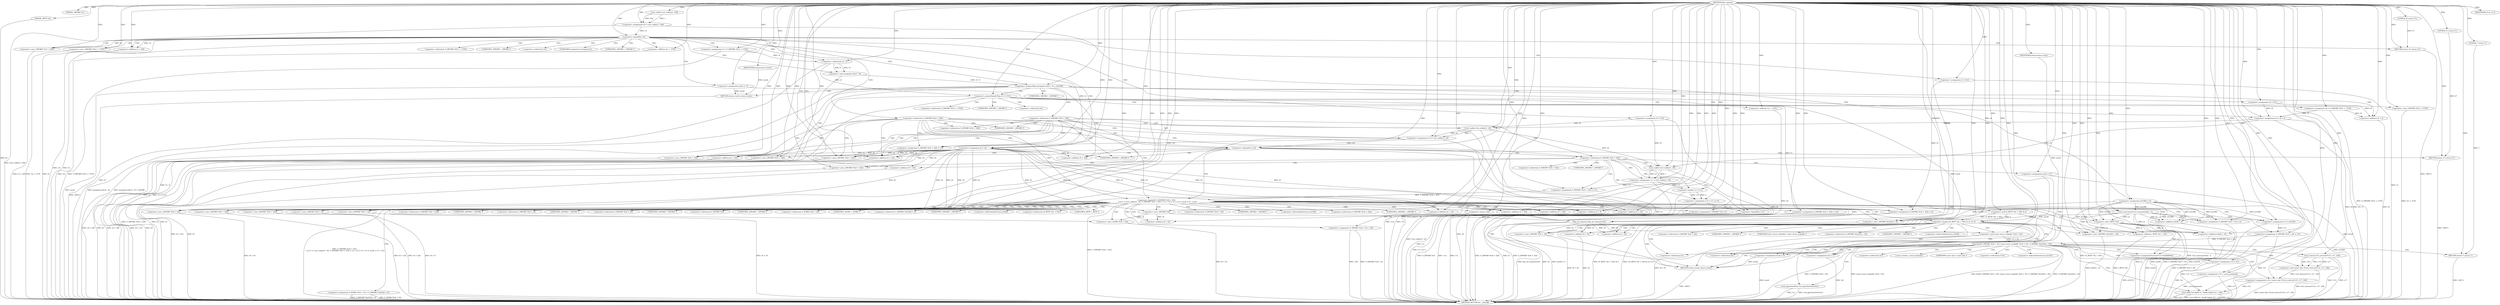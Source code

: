 digraph tftp_connect {  
"1000115" [label = "(METHOD,tftp_connect)" ]
"1000421" [label = "(METHOD_RETURN,int __fastcall)" ]
"1000116" [label = "(PARAM,_DWORD *a1)" ]
"1000117" [label = "(PARAM,_BYTE *a2)" ]
"1000133" [label = "(<operator>.assignment,v4 = Curl_ccalloc(1, 336))" ]
"1000135" [label = "(Curl_ccalloc,Curl_ccalloc(1, 336))" ]
"1000138" [label = "(<operator>.assignment,a1[188] = v4)" ]
"1000144" [label = "(<operator>.logicalNot,!v4)" ]
"1000146" [label = "(RETURN,return 27;,return 27;)" ]
"1000147" [label = "(LITERAL,27,return 27;)" ]
"1000148" [label = "(<operator>.assignment,v5 = *(_DWORD *)(*a1 + 1576))" ]
"1000151" [label = "(<operator>.cast,(_DWORD *)(*a1 + 1576))" ]
"1000153" [label = "(<operator>.addition,*a1 + 1576)" ]
"1000157" [label = "(<operator>.assignment,v6 = v4)" ]
"1000161" [label = "(IDENTIFIER,v5,if ( v5 ))" ]
"1000163" [label = "(<operator>.assignment,result = 71)" ]
"1000167" [label = "(<operator>.greaterThan,(unsigned int)(v5 - 8) > 0xFFB0)" ]
"1000168" [label = "(<operator>.cast,(unsigned int)(v5 - 8))" ]
"1000170" [label = "(<operator>.subtraction,v5 - 8)" ]
"1000174" [label = "(RETURN,return result;,return result;)" ]
"1000175" [label = "(IDENTIFIER,result,return result;)" ]
"1000176" [label = "(<operator>.assignment,v8 = 512)" ]
"1000180" [label = "(<operator>.greaterEqualsThan,v5 >= 513)" ]
"1000183" [label = "(<operator>.assignment,v8 = *(_DWORD *)(*a1 + 1576))" ]
"1000186" [label = "(<operator>.cast,(_DWORD *)(*a1 + 1576))" ]
"1000188" [label = "(<operator>.addition,*a1 + 1576)" ]
"1000192" [label = "(<operator>.assignment,v9 = v8 + 4)" ]
"1000194" [label = "(<operator>.addition,v8 + 4)" ]
"1000199" [label = "(<operator>.cast,(_DWORD *)(v6 + 328))" ]
"1000201" [label = "(<operator>.addition,v6 + 328)" ]
"1000207" [label = "(<operator>.assignment,v9 = 516)" ]
"1000210" [label = "(<operator>.assignment,v5 = 512)" ]
"1000215" [label = "(<operator>.cast,(_DWORD *)(v4 + 328))" ]
"1000217" [label = "(<operator>.addition,v4 + 328)" ]
"1000221" [label = "(<operator>.assignment,v10 = Curl_ccalloc(1, v9))" ]
"1000223" [label = "(Curl_ccalloc,Curl_ccalloc(1, v9))" ]
"1000226" [label = "(<operator>.assignment,*(_DWORD *)(v6 + 328) = v10)" ]
"1000228" [label = "(<operator>.cast,(_DWORD *)(v6 + 328))" ]
"1000230" [label = "(<operator>.addition,v6 + 328)" ]
"1000235" [label = "(<operator>.logicalNot,!v10)" ]
"1000237" [label = "(RETURN,return 27;,return 27;)" ]
"1000238" [label = "(LITERAL,27,return 27;)" ]
"1000241" [label = "(<operator>.logicalOr,*(_DWORD *)(v6 + 332)\n    || (v11 = Curl_ccalloc(1, v9), *(_DWORD *)(v6 + 332) = v11, v12 = v11 == 0, result = 27, !v12))" ]
"1000243" [label = "(<operator>.cast,(_DWORD *)(v6 + 332))" ]
"1000245" [label = "(<operator>.addition,v6 + 332)" ]
"1000249" [label = "(<operator>.assignment,v11 = Curl_ccalloc(1, v9))" ]
"1000251" [label = "(Curl_ccalloc,Curl_ccalloc(1, v9))" ]
"1000255" [label = "(<operator>.assignment,*(_DWORD *)(v6 + 332) = v11)" ]
"1000257" [label = "(<operator>.cast,(_DWORD *)(v6 + 332))" ]
"1000259" [label = "(<operator>.addition,v6 + 332)" ]
"1000264" [label = "(<operator>.assignment,v12 = v11 == 0)" ]
"1000266" [label = "(<operator>.equals,v11 == 0)" ]
"1000270" [label = "(<operator>.assignment,result = 27)" ]
"1000273" [label = "(<operator>.logicalNot,!v12)" ]
"1000276" [label = "(Curl_conncontrol,Curl_conncontrol(a1, 1))" ]
"1000279" [label = "(<operator>.assignment,*(_DWORD *)(v6 + 16) = a1)" ]
"1000281" [label = "(<operator>.cast,(_DWORD *)(v6 + 16))" ]
"1000283" [label = "(<operator>.addition,v6 + 16)" ]
"1000287" [label = "(<operator>.assignment,v13 = a1[105])" ]
"1000292" [label = "(<operator>.assignment,*(_DWORD *)(v6 + 324) = v5)" ]
"1000294" [label = "(<operator>.cast,(_DWORD *)(v6 + 324))" ]
"1000296" [label = "(<operator>.addition,v6 + 324)" ]
"1000300" [label = "(<operator>.assignment,*(_DWORD *)(v6 + 320) = 512)" ]
"1000302" [label = "(<operator>.cast,(_DWORD *)(v6 + 320))" ]
"1000304" [label = "(<operator>.addition,v6 + 320)" ]
"1000308" [label = "(<operator>.assignment,*(_DWORD *)(v6 + 8) = -100)" ]
"1000310" [label = "(<operator>.cast,(_DWORD *)(v6 + 8))" ]
"1000312" [label = "(<operator>.addition,v6 + 8)" ]
"1000315" [label = "(<operator>.minus,-100)" ]
"1000317" [label = "(<operator>.assignment,*(_DWORD *)(v6 + 20) = v13)" ]
"1000319" [label = "(<operator>.cast,(_DWORD *)(v6 + 20))" ]
"1000321" [label = "(<operator>.addition,v6 + 20)" ]
"1000325" [label = "(<operator>.assignment,*(_DWORD *)v6 = 0)" ]
"1000327" [label = "(<operator>.cast,(_DWORD *)v6)" ]
"1000331" [label = "(<operator>.assignment,*(_WORD *)(v6 + 52) = *(_DWORD *)(a1[20] + 4))" ]
"1000333" [label = "(<operator>.cast,(_WORD *)(v6 + 52))" ]
"1000335" [label = "(<operator>.addition,v6 + 52)" ]
"1000339" [label = "(<operator>.cast,(_DWORD *)(a1[20] + 4))" ]
"1000341" [label = "(<operator>.addition,a1[20] + 4)" ]
"1000346" [label = "(tftp_set_timeouts,tftp_set_timeouts(v6))" ]
"1000349" [label = "(<operator>.equals,(*((_BYTE *)a1 + 591) & 2) == 0)" ]
"1000350" [label = "(<operator>.and,*((_BYTE *)a1 + 591) & 2)" ]
"1000352" [label = "(<operator>.addition,(_BYTE *)a1 + 591)" ]
"1000353" [label = "(<operator>.cast,(_BYTE *)a1)" ]
"1000361" [label = "(bind,bind(*(_DWORD *)(v6 + 20), (const struct sockaddr *)(v6 + 52), *(_DWORD *)(a1[20] + 16)))" ]
"1000363" [label = "(<operator>.cast,(_DWORD *)(v6 + 20))" ]
"1000365" [label = "(<operator>.addition,v6 + 20)" ]
"1000368" [label = "(<operator>.cast,(const struct sockaddr *)(v6 + 52))" ]
"1000370" [label = "(<operator>.addition,v6 + 52)" ]
"1000374" [label = "(<operator>.cast,(_DWORD *)(a1[20] + 16))" ]
"1000376" [label = "(<operator>.addition,a1[20] + 16)" ]
"1000382" [label = "(<operator>.assignment,v14 = *a1)" ]
"1000386" [label = "(<operator>.assignment,v15 = _errno_location())" ]
"1000389" [label = "(<operator>.assignment,v16 = (const char *)Curl_strerror(*v15, v17, 128))" ]
"1000391" [label = "(<operator>.cast,(const char *)Curl_strerror(*v15, v17, 128))" ]
"1000393" [label = "(Curl_strerror,Curl_strerror(*v15, v17, 128))" ]
"1000398" [label = "(Curl_failf,Curl_failf(v14, \"bind() failed; %s\", v16))" ]
"1000402" [label = "(RETURN,return 7;,return 7;)" ]
"1000403" [label = "(LITERAL,7,return 7;)" ]
"1000404" [label = "(<operators>.assignmentOr,a1[147] |= 0x2000000u)" ]
"1000409" [label = "(Curl_pgrsStartNow,Curl_pgrsStartNow(*a1))" ]
"1000412" [label = "(<operator>.assignment,result = 0)" ]
"1000415" [label = "(<operator>.assignment,*a2 = 1)" ]
"1000419" [label = "(RETURN,return result;,return result;)" ]
"1000420" [label = "(IDENTIFIER,result,return result;)" ]
"1000150" [label = "(<operator>.indirection,*(_DWORD *)(*a1 + 1576))" ]
"1000152" [label = "(UNKNOWN,_DWORD *,_DWORD *)" ]
"1000154" [label = "(<operator>.indirection,*a1)" ]
"1000169" [label = "(UNKNOWN,unsigned int,unsigned int)" ]
"1000185" [label = "(<operator>.indirection,*(_DWORD *)(*a1 + 1576))" ]
"1000187" [label = "(UNKNOWN,_DWORD *,_DWORD *)" ]
"1000189" [label = "(<operator>.indirection,*a1)" ]
"1000198" [label = "(<operator>.indirection,*(_DWORD *)(v6 + 328))" ]
"1000200" [label = "(UNKNOWN,_DWORD *,_DWORD *)" ]
"1000214" [label = "(<operator>.indirection,*(_DWORD *)(v4 + 328))" ]
"1000216" [label = "(UNKNOWN,_DWORD *,_DWORD *)" ]
"1000227" [label = "(<operator>.indirection,*(_DWORD *)(v6 + 328))" ]
"1000229" [label = "(UNKNOWN,_DWORD *,_DWORD *)" ]
"1000242" [label = "(<operator>.indirection,*(_DWORD *)(v6 + 332))" ]
"1000244" [label = "(UNKNOWN,_DWORD *,_DWORD *)" ]
"1000256" [label = "(<operator>.indirection,*(_DWORD *)(v6 + 332))" ]
"1000258" [label = "(UNKNOWN,_DWORD *,_DWORD *)" ]
"1000280" [label = "(<operator>.indirection,*(_DWORD *)(v6 + 16))" ]
"1000282" [label = "(UNKNOWN,_DWORD *,_DWORD *)" ]
"1000289" [label = "(<operator>.indirectIndexAccess,a1[105])" ]
"1000293" [label = "(<operator>.indirection,*(_DWORD *)(v6 + 324))" ]
"1000295" [label = "(UNKNOWN,_DWORD *,_DWORD *)" ]
"1000301" [label = "(<operator>.indirection,*(_DWORD *)(v6 + 320))" ]
"1000303" [label = "(UNKNOWN,_DWORD *,_DWORD *)" ]
"1000309" [label = "(<operator>.indirection,*(_DWORD *)(v6 + 8))" ]
"1000311" [label = "(UNKNOWN,_DWORD *,_DWORD *)" ]
"1000318" [label = "(<operator>.indirection,*(_DWORD *)(v6 + 20))" ]
"1000320" [label = "(UNKNOWN,_DWORD *,_DWORD *)" ]
"1000326" [label = "(<operator>.indirection,*(_DWORD *)v6)" ]
"1000328" [label = "(UNKNOWN,_DWORD *,_DWORD *)" ]
"1000332" [label = "(<operator>.indirection,*(_WORD *)(v6 + 52))" ]
"1000334" [label = "(UNKNOWN,_WORD *,_WORD *)" ]
"1000338" [label = "(<operator>.indirection,*(_DWORD *)(a1[20] + 4))" ]
"1000340" [label = "(UNKNOWN,_DWORD *,_DWORD *)" ]
"1000342" [label = "(<operator>.indirectIndexAccess,a1[20])" ]
"1000351" [label = "(<operator>.indirection,*((_BYTE *)a1 + 591))" ]
"1000354" [label = "(UNKNOWN,_BYTE *,_BYTE *)" ]
"1000362" [label = "(<operator>.indirection,*(_DWORD *)(v6 + 20))" ]
"1000364" [label = "(UNKNOWN,_DWORD *,_DWORD *)" ]
"1000369" [label = "(UNKNOWN,const struct sockaddr *,const struct sockaddr *)" ]
"1000373" [label = "(<operator>.indirection,*(_DWORD *)(a1[20] + 16))" ]
"1000375" [label = "(UNKNOWN,_DWORD *,_DWORD *)" ]
"1000377" [label = "(<operator>.indirectIndexAccess,a1[20])" ]
"1000384" [label = "(<operator>.indirection,*a1)" ]
"1000388" [label = "(_errno_location,_errno_location())" ]
"1000392" [label = "(UNKNOWN,const char *,const char *)" ]
"1000394" [label = "(<operator>.indirection,*v15)" ]
"1000405" [label = "(<operator>.indirectIndexAccess,a1[147])" ]
"1000410" [label = "(<operator>.indirection,*a1)" ]
"1000416" [label = "(<operator>.indirection,*a2)" ]
  "1000174" -> "1000421"  [ label = "DDG: <RET>"] 
  "1000402" -> "1000421"  [ label = "DDG: <RET>"] 
  "1000146" -> "1000421"  [ label = "DDG: <RET>"] 
  "1000419" -> "1000421"  [ label = "DDG: <RET>"] 
  "1000259" -> "1000421"  [ label = "DDG: v6"] 
  "1000287" -> "1000421"  [ label = "DDG: a1[105]"] 
  "1000180" -> "1000421"  [ label = "DDG: v5"] 
  "1000163" -> "1000421"  [ label = "DDG: result"] 
  "1000167" -> "1000421"  [ label = "DDG: (unsigned int)(v5 - 8) > 0xFFB0"] 
  "1000144" -> "1000421"  [ label = "DDG: !v4"] 
  "1000266" -> "1000421"  [ label = "DDG: v11"] 
  "1000415" -> "1000421"  [ label = "DDG: *a2"] 
  "1000217" -> "1000421"  [ label = "DDG: v4"] 
  "1000192" -> "1000421"  [ label = "DDG: v8 + 4"] 
  "1000341" -> "1000421"  [ label = "DDG: a1[20]"] 
  "1000393" -> "1000421"  [ label = "DDG: *v15"] 
  "1000333" -> "1000421"  [ label = "DDG: v6 + 52"] 
  "1000117" -> "1000421"  [ label = "DDG: a2"] 
  "1000138" -> "1000421"  [ label = "DDG: a1[188]"] 
  "1000221" -> "1000421"  [ label = "DDG: Curl_ccalloc(1, v9)"] 
  "1000188" -> "1000421"  [ label = "DDG: *a1"] 
  "1000257" -> "1000421"  [ label = "DDG: v6 + 332"] 
  "1000352" -> "1000421"  [ label = "DDG: (_BYTE *)a1"] 
  "1000319" -> "1000421"  [ label = "DDG: v6 + 20"] 
  "1000350" -> "1000421"  [ label = "DDG: *((_BYTE *)a1 + 591)"] 
  "1000228" -> "1000421"  [ label = "DDG: v6 + 328"] 
  "1000210" -> "1000421"  [ label = "DDG: v5"] 
  "1000398" -> "1000421"  [ label = "DDG: v16"] 
  "1000245" -> "1000421"  [ label = "DDG: v6"] 
  "1000215" -> "1000421"  [ label = "DDG: v4 + 328"] 
  "1000391" -> "1000421"  [ label = "DDG: Curl_strerror(*v15, v17, 128)"] 
  "1000273" -> "1000421"  [ label = "DDG: v12"] 
  "1000281" -> "1000421"  [ label = "DDG: v6 + 16"] 
  "1000353" -> "1000421"  [ label = "DDG: a1"] 
  "1000374" -> "1000421"  [ label = "DDG: a1[20] + 16"] 
  "1000294" -> "1000421"  [ label = "DDG: v6 + 324"] 
  "1000382" -> "1000421"  [ label = "DDG: *a1"] 
  "1000300" -> "1000421"  [ label = "DDG: *(_DWORD *)(v6 + 320)"] 
  "1000389" -> "1000421"  [ label = "DDG: (const char *)Curl_strerror(*v15, v17, 128)"] 
  "1000368" -> "1000421"  [ label = "DDG: v6 + 52"] 
  "1000264" -> "1000421"  [ label = "DDG: v11 == 0"] 
  "1000241" -> "1000421"  [ label = "DDG: *(_DWORD *)(v6 + 332)\n    || (v11 = Curl_ccalloc(1, v9), *(_DWORD *)(v6 + 332) = v11, v12 = v11 == 0, result = 27, !v12)"] 
  "1000386" -> "1000421"  [ label = "DDG: v15"] 
  "1000226" -> "1000421"  [ label = "DDG: *(_DWORD *)(v6 + 328)"] 
  "1000151" -> "1000421"  [ label = "DDG: *a1 + 1576"] 
  "1000361" -> "1000421"  [ label = "DDG: (const struct sockaddr *)(v6 + 52)"] 
  "1000339" -> "1000421"  [ label = "DDG: a1[20] + 4"] 
  "1000363" -> "1000421"  [ label = "DDG: v6 + 20"] 
  "1000148" -> "1000421"  [ label = "DDG: *(_DWORD *)(*a1 + 1576)"] 
  "1000180" -> "1000421"  [ label = "DDG: v5 >= 513"] 
  "1000251" -> "1000421"  [ label = "DDG: v9"] 
  "1000235" -> "1000421"  [ label = "DDG: v10"] 
  "1000157" -> "1000421"  [ label = "DDG: v6"] 
  "1000409" -> "1000421"  [ label = "DDG: *a1"] 
  "1000270" -> "1000421"  [ label = "DDG: result"] 
  "1000302" -> "1000421"  [ label = "DDG: v6 + 320"] 
  "1000349" -> "1000421"  [ label = "DDG: *((_BYTE *)a1 + 591) & 2"] 
  "1000346" -> "1000421"  [ label = "DDG: tftp_set_timeouts(v6)"] 
  "1000292" -> "1000421"  [ label = "DDG: *(_DWORD *)(v6 + 324)"] 
  "1000157" -> "1000421"  [ label = "DDG: v4"] 
  "1000361" -> "1000421"  [ label = "DDG: bind(*(_DWORD *)(v6 + 20), (const struct sockaddr *)(v6 + 52), *(_DWORD *)(a1[20] + 16))"] 
  "1000183" -> "1000421"  [ label = "DDG: *(_DWORD *)(*a1 + 1576)"] 
  "1000192" -> "1000421"  [ label = "DDG: v9"] 
  "1000223" -> "1000421"  [ label = "DDG: v9"] 
  "1000168" -> "1000421"  [ label = "DDG: v5 - 8"] 
  "1000230" -> "1000421"  [ label = "DDG: v6"] 
  "1000331" -> "1000421"  [ label = "DDG: *(_WORD *)(v6 + 52)"] 
  "1000349" -> "1000421"  [ label = "DDG: (*((_BYTE *)a1 + 591) & 2) == 0"] 
  "1000186" -> "1000421"  [ label = "DDG: *a1 + 1576"] 
  "1000308" -> "1000421"  [ label = "DDG: -100"] 
  "1000207" -> "1000421"  [ label = "DDG: v9"] 
  "1000170" -> "1000421"  [ label = "DDG: v5"] 
  "1000386" -> "1000421"  [ label = "DDG: _errno_location()"] 
  "1000398" -> "1000421"  [ label = "DDG: Curl_failf(v14, \"bind() failed; %s\", v16)"] 
  "1000133" -> "1000421"  [ label = "DDG: Curl_ccalloc(1, 336)"] 
  "1000279" -> "1000421"  [ label = "DDG: *(_DWORD *)(v6 + 16)"] 
  "1000199" -> "1000421"  [ label = "DDG: v6 + 328"] 
  "1000273" -> "1000421"  [ label = "DDG: !v12"] 
  "1000376" -> "1000421"  [ label = "DDG: a1[20]"] 
  "1000241" -> "1000421"  [ label = "DDG: *(_DWORD *)(v6 + 332)"] 
  "1000393" -> "1000421"  [ label = "DDG: v17"] 
  "1000292" -> "1000421"  [ label = "DDG: v5"] 
  "1000409" -> "1000421"  [ label = "DDG: Curl_pgrsStartNow(*a1)"] 
  "1000346" -> "1000421"  [ label = "DDG: v6"] 
  "1000144" -> "1000421"  [ label = "DDG: v4"] 
  "1000404" -> "1000421"  [ label = "DDG: a1[147]"] 
  "1000398" -> "1000421"  [ label = "DDG: v14"] 
  "1000308" -> "1000421"  [ label = "DDG: *(_DWORD *)(v6 + 8)"] 
  "1000194" -> "1000421"  [ label = "DDG: v8"] 
  "1000317" -> "1000421"  [ label = "DDG: *(_DWORD *)(v6 + 20)"] 
  "1000412" -> "1000421"  [ label = "DDG: result"] 
  "1000325" -> "1000421"  [ label = "DDG: *(_DWORD *)v6"] 
  "1000361" -> "1000421"  [ label = "DDG: *(_DWORD *)(a1[20] + 16)"] 
  "1000276" -> "1000421"  [ label = "DDG: Curl_conncontrol(a1, 1)"] 
  "1000153" -> "1000421"  [ label = "DDG: *a1"] 
  "1000243" -> "1000421"  [ label = "DDG: v6 + 332"] 
  "1000331" -> "1000421"  [ label = "DDG: *(_DWORD *)(a1[20] + 4)"] 
  "1000370" -> "1000421"  [ label = "DDG: v6"] 
  "1000317" -> "1000421"  [ label = "DDG: v13"] 
  "1000310" -> "1000421"  [ label = "DDG: v6 + 8"] 
  "1000167" -> "1000421"  [ label = "DDG: (unsigned int)(v5 - 8)"] 
  "1000361" -> "1000421"  [ label = "DDG: *(_DWORD *)(v6 + 20)"] 
  "1000235" -> "1000421"  [ label = "DDG: !v10"] 
  "1000249" -> "1000421"  [ label = "DDG: Curl_ccalloc(1, v9)"] 
  "1000237" -> "1000421"  [ label = "DDG: <RET>"] 
  "1000115" -> "1000116"  [ label = "DDG: "] 
  "1000115" -> "1000117"  [ label = "DDG: "] 
  "1000135" -> "1000133"  [ label = "DDG: 1"] 
  "1000135" -> "1000133"  [ label = "DDG: 336"] 
  "1000115" -> "1000133"  [ label = "DDG: "] 
  "1000115" -> "1000135"  [ label = "DDG: "] 
  "1000133" -> "1000138"  [ label = "DDG: v4"] 
  "1000115" -> "1000138"  [ label = "DDG: "] 
  "1000115" -> "1000144"  [ label = "DDG: "] 
  "1000133" -> "1000144"  [ label = "DDG: v4"] 
  "1000147" -> "1000146"  [ label = "DDG: 27"] 
  "1000115" -> "1000146"  [ label = "DDG: "] 
  "1000115" -> "1000147"  [ label = "DDG: "] 
  "1000115" -> "1000148"  [ label = "DDG: "] 
  "1000115" -> "1000151"  [ label = "DDG: "] 
  "1000115" -> "1000153"  [ label = "DDG: "] 
  "1000144" -> "1000157"  [ label = "DDG: v4"] 
  "1000115" -> "1000157"  [ label = "DDG: "] 
  "1000115" -> "1000161"  [ label = "DDG: "] 
  "1000115" -> "1000163"  [ label = "DDG: "] 
  "1000168" -> "1000167"  [ label = "DDG: v5 - 8"] 
  "1000170" -> "1000168"  [ label = "DDG: v5"] 
  "1000170" -> "1000168"  [ label = "DDG: 8"] 
  "1000148" -> "1000170"  [ label = "DDG: v5"] 
  "1000115" -> "1000170"  [ label = "DDG: "] 
  "1000115" -> "1000167"  [ label = "DDG: "] 
  "1000175" -> "1000174"  [ label = "DDG: result"] 
  "1000163" -> "1000174"  [ label = "DDG: result"] 
  "1000115" -> "1000175"  [ label = "DDG: "] 
  "1000115" -> "1000176"  [ label = "DDG: "] 
  "1000170" -> "1000180"  [ label = "DDG: v5"] 
  "1000115" -> "1000180"  [ label = "DDG: "] 
  "1000115" -> "1000183"  [ label = "DDG: "] 
  "1000115" -> "1000186"  [ label = "DDG: "] 
  "1000115" -> "1000188"  [ label = "DDG: "] 
  "1000183" -> "1000192"  [ label = "DDG: v8"] 
  "1000176" -> "1000192"  [ label = "DDG: v8"] 
  "1000115" -> "1000192"  [ label = "DDG: "] 
  "1000183" -> "1000194"  [ label = "DDG: v8"] 
  "1000176" -> "1000194"  [ label = "DDG: v8"] 
  "1000115" -> "1000194"  [ label = "DDG: "] 
  "1000157" -> "1000199"  [ label = "DDG: v6"] 
  "1000115" -> "1000199"  [ label = "DDG: "] 
  "1000157" -> "1000201"  [ label = "DDG: v6"] 
  "1000115" -> "1000201"  [ label = "DDG: "] 
  "1000115" -> "1000207"  [ label = "DDG: "] 
  "1000115" -> "1000210"  [ label = "DDG: "] 
  "1000115" -> "1000215"  [ label = "DDG: "] 
  "1000144" -> "1000215"  [ label = "DDG: v4"] 
  "1000115" -> "1000217"  [ label = "DDG: "] 
  "1000144" -> "1000217"  [ label = "DDG: v4"] 
  "1000223" -> "1000221"  [ label = "DDG: 1"] 
  "1000223" -> "1000221"  [ label = "DDG: v9"] 
  "1000115" -> "1000221"  [ label = "DDG: "] 
  "1000115" -> "1000223"  [ label = "DDG: "] 
  "1000192" -> "1000223"  [ label = "DDG: v9"] 
  "1000207" -> "1000223"  [ label = "DDG: v9"] 
  "1000221" -> "1000226"  [ label = "DDG: v10"] 
  "1000115" -> "1000226"  [ label = "DDG: "] 
  "1000157" -> "1000228"  [ label = "DDG: v6"] 
  "1000115" -> "1000228"  [ label = "DDG: "] 
  "1000157" -> "1000230"  [ label = "DDG: v6"] 
  "1000115" -> "1000230"  [ label = "DDG: "] 
  "1000115" -> "1000235"  [ label = "DDG: "] 
  "1000221" -> "1000235"  [ label = "DDG: v10"] 
  "1000238" -> "1000237"  [ label = "DDG: 27"] 
  "1000115" -> "1000237"  [ label = "DDG: "] 
  "1000115" -> "1000238"  [ label = "DDG: "] 
  "1000255" -> "1000241"  [ label = "DDG: *(_DWORD *)(v6 + 332)"] 
  "1000157" -> "1000243"  [ label = "DDG: v6"] 
  "1000115" -> "1000243"  [ label = "DDG: "] 
  "1000157" -> "1000245"  [ label = "DDG: v6"] 
  "1000115" -> "1000245"  [ label = "DDG: "] 
  "1000251" -> "1000249"  [ label = "DDG: 1"] 
  "1000251" -> "1000249"  [ label = "DDG: v9"] 
  "1000115" -> "1000249"  [ label = "DDG: "] 
  "1000115" -> "1000251"  [ label = "DDG: "] 
  "1000192" -> "1000251"  [ label = "DDG: v9"] 
  "1000223" -> "1000251"  [ label = "DDG: v9"] 
  "1000207" -> "1000251"  [ label = "DDG: v9"] 
  "1000249" -> "1000255"  [ label = "DDG: v11"] 
  "1000115" -> "1000255"  [ label = "DDG: "] 
  "1000115" -> "1000257"  [ label = "DDG: "] 
  "1000157" -> "1000257"  [ label = "DDG: v6"] 
  "1000115" -> "1000259"  [ label = "DDG: "] 
  "1000157" -> "1000259"  [ label = "DDG: v6"] 
  "1000266" -> "1000264"  [ label = "DDG: v11"] 
  "1000266" -> "1000264"  [ label = "DDG: 0"] 
  "1000115" -> "1000264"  [ label = "DDG: "] 
  "1000115" -> "1000266"  [ label = "DDG: "] 
  "1000249" -> "1000266"  [ label = "DDG: v11"] 
  "1000115" -> "1000270"  [ label = "DDG: "] 
  "1000264" -> "1000273"  [ label = "DDG: v12"] 
  "1000115" -> "1000273"  [ label = "DDG: "] 
  "1000138" -> "1000276"  [ label = "DDG: a1[188]"] 
  "1000115" -> "1000276"  [ label = "DDG: "] 
  "1000138" -> "1000279"  [ label = "DDG: a1[188]"] 
  "1000276" -> "1000279"  [ label = "DDG: a1"] 
  "1000115" -> "1000279"  [ label = "DDG: "] 
  "1000115" -> "1000281"  [ label = "DDG: "] 
  "1000157" -> "1000281"  [ label = "DDG: v6"] 
  "1000115" -> "1000283"  [ label = "DDG: "] 
  "1000157" -> "1000283"  [ label = "DDG: v6"] 
  "1000138" -> "1000287"  [ label = "DDG: a1[188]"] 
  "1000276" -> "1000287"  [ label = "DDG: a1"] 
  "1000115" -> "1000287"  [ label = "DDG: "] 
  "1000180" -> "1000292"  [ label = "DDG: v5"] 
  "1000210" -> "1000292"  [ label = "DDG: v5"] 
  "1000115" -> "1000292"  [ label = "DDG: "] 
  "1000115" -> "1000294"  [ label = "DDG: "] 
  "1000157" -> "1000294"  [ label = "DDG: v6"] 
  "1000115" -> "1000296"  [ label = "DDG: "] 
  "1000157" -> "1000296"  [ label = "DDG: v6"] 
  "1000115" -> "1000300"  [ label = "DDG: "] 
  "1000115" -> "1000302"  [ label = "DDG: "] 
  "1000157" -> "1000302"  [ label = "DDG: v6"] 
  "1000115" -> "1000304"  [ label = "DDG: "] 
  "1000157" -> "1000304"  [ label = "DDG: v6"] 
  "1000315" -> "1000308"  [ label = "DDG: 100"] 
  "1000115" -> "1000310"  [ label = "DDG: "] 
  "1000157" -> "1000310"  [ label = "DDG: v6"] 
  "1000115" -> "1000312"  [ label = "DDG: "] 
  "1000157" -> "1000312"  [ label = "DDG: v6"] 
  "1000115" -> "1000315"  [ label = "DDG: "] 
  "1000287" -> "1000317"  [ label = "DDG: v13"] 
  "1000115" -> "1000317"  [ label = "DDG: "] 
  "1000115" -> "1000319"  [ label = "DDG: "] 
  "1000157" -> "1000319"  [ label = "DDG: v6"] 
  "1000115" -> "1000321"  [ label = "DDG: "] 
  "1000157" -> "1000321"  [ label = "DDG: v6"] 
  "1000115" -> "1000325"  [ label = "DDG: "] 
  "1000115" -> "1000327"  [ label = "DDG: "] 
  "1000157" -> "1000327"  [ label = "DDG: v6"] 
  "1000327" -> "1000333"  [ label = "DDG: v6"] 
  "1000115" -> "1000333"  [ label = "DDG: "] 
  "1000327" -> "1000335"  [ label = "DDG: v6"] 
  "1000115" -> "1000335"  [ label = "DDG: "] 
  "1000138" -> "1000339"  [ label = "DDG: a1[188]"] 
  "1000276" -> "1000339"  [ label = "DDG: a1"] 
  "1000115" -> "1000339"  [ label = "DDG: "] 
  "1000138" -> "1000341"  [ label = "DDG: a1[188]"] 
  "1000276" -> "1000341"  [ label = "DDG: a1"] 
  "1000115" -> "1000341"  [ label = "DDG: "] 
  "1000115" -> "1000346"  [ label = "DDG: "] 
  "1000327" -> "1000346"  [ label = "DDG: v6"] 
  "1000350" -> "1000349"  [ label = "DDG: *((_BYTE *)a1 + 591)"] 
  "1000350" -> "1000349"  [ label = "DDG: 2"] 
  "1000353" -> "1000352"  [ label = "DDG: a1"] 
  "1000138" -> "1000353"  [ label = "DDG: a1[188]"] 
  "1000115" -> "1000353"  [ label = "DDG: "] 
  "1000276" -> "1000353"  [ label = "DDG: a1"] 
  "1000115" -> "1000352"  [ label = "DDG: "] 
  "1000115" -> "1000350"  [ label = "DDG: "] 
  "1000115" -> "1000349"  [ label = "DDG: "] 
  "1000317" -> "1000361"  [ label = "DDG: *(_DWORD *)(v6 + 20)"] 
  "1000346" -> "1000363"  [ label = "DDG: v6"] 
  "1000115" -> "1000363"  [ label = "DDG: "] 
  "1000346" -> "1000365"  [ label = "DDG: v6"] 
  "1000115" -> "1000365"  [ label = "DDG: "] 
  "1000368" -> "1000361"  [ label = "DDG: v6 + 52"] 
  "1000115" -> "1000368"  [ label = "DDG: "] 
  "1000346" -> "1000368"  [ label = "DDG: v6"] 
  "1000115" -> "1000370"  [ label = "DDG: "] 
  "1000346" -> "1000370"  [ label = "DDG: v6"] 
  "1000353" -> "1000374"  [ label = "DDG: a1"] 
  "1000138" -> "1000374"  [ label = "DDG: a1[188]"] 
  "1000276" -> "1000374"  [ label = "DDG: a1"] 
  "1000115" -> "1000374"  [ label = "DDG: "] 
  "1000353" -> "1000376"  [ label = "DDG: a1"] 
  "1000138" -> "1000376"  [ label = "DDG: a1[188]"] 
  "1000276" -> "1000376"  [ label = "DDG: a1"] 
  "1000115" -> "1000376"  [ label = "DDG: "] 
  "1000115" -> "1000382"  [ label = "DDG: "] 
  "1000115" -> "1000386"  [ label = "DDG: "] 
  "1000391" -> "1000389"  [ label = "DDG: Curl_strerror(*v15, v17, 128)"] 
  "1000115" -> "1000389"  [ label = "DDG: "] 
  "1000393" -> "1000391"  [ label = "DDG: *v15"] 
  "1000393" -> "1000391"  [ label = "DDG: v17"] 
  "1000393" -> "1000391"  [ label = "DDG: 128"] 
  "1000115" -> "1000393"  [ label = "DDG: "] 
  "1000382" -> "1000398"  [ label = "DDG: v14"] 
  "1000115" -> "1000398"  [ label = "DDG: "] 
  "1000389" -> "1000398"  [ label = "DDG: v16"] 
  "1000403" -> "1000402"  [ label = "DDG: 7"] 
  "1000115" -> "1000402"  [ label = "DDG: "] 
  "1000115" -> "1000403"  [ label = "DDG: "] 
  "1000115" -> "1000404"  [ label = "DDG: "] 
  "1000353" -> "1000404"  [ label = "DDG: a1"] 
  "1000115" -> "1000412"  [ label = "DDG: "] 
  "1000115" -> "1000415"  [ label = "DDG: "] 
  "1000420" -> "1000419"  [ label = "DDG: result"] 
  "1000163" -> "1000419"  [ label = "DDG: result"] 
  "1000270" -> "1000419"  [ label = "DDG: result"] 
  "1000412" -> "1000419"  [ label = "DDG: result"] 
  "1000115" -> "1000420"  [ label = "DDG: "] 
  "1000144" -> "1000157"  [ label = "CDG: "] 
  "1000144" -> "1000154"  [ label = "CDG: "] 
  "1000144" -> "1000153"  [ label = "CDG: "] 
  "1000144" -> "1000152"  [ label = "CDG: "] 
  "1000144" -> "1000151"  [ label = "CDG: "] 
  "1000144" -> "1000150"  [ label = "CDG: "] 
  "1000144" -> "1000148"  [ label = "CDG: "] 
  "1000144" -> "1000146"  [ label = "CDG: "] 
  "1000144" -> "1000170"  [ label = "CDG: "] 
  "1000144" -> "1000169"  [ label = "CDG: "] 
  "1000144" -> "1000168"  [ label = "CDG: "] 
  "1000144" -> "1000167"  [ label = "CDG: "] 
  "1000144" -> "1000163"  [ label = "CDG: "] 
  "1000144" -> "1000207"  [ label = "CDG: "] 
  "1000144" -> "1000217"  [ label = "CDG: "] 
  "1000144" -> "1000216"  [ label = "CDG: "] 
  "1000144" -> "1000215"  [ label = "CDG: "] 
  "1000144" -> "1000214"  [ label = "CDG: "] 
  "1000144" -> "1000210"  [ label = "CDG: "] 
  "1000167" -> "1000176"  [ label = "CDG: "] 
  "1000167" -> "1000174"  [ label = "CDG: "] 
  "1000167" -> "1000192"  [ label = "CDG: "] 
  "1000167" -> "1000180"  [ label = "CDG: "] 
  "1000167" -> "1000201"  [ label = "CDG: "] 
  "1000167" -> "1000200"  [ label = "CDG: "] 
  "1000167" -> "1000199"  [ label = "CDG: "] 
  "1000167" -> "1000198"  [ label = "CDG: "] 
  "1000167" -> "1000194"  [ label = "CDG: "] 
  "1000180" -> "1000189"  [ label = "CDG: "] 
  "1000180" -> "1000188"  [ label = "CDG: "] 
  "1000180" -> "1000187"  [ label = "CDG: "] 
  "1000180" -> "1000186"  [ label = "CDG: "] 
  "1000180" -> "1000185"  [ label = "CDG: "] 
  "1000180" -> "1000183"  [ label = "CDG: "] 
  "1000198" -> "1000223"  [ label = "CDG: "] 
  "1000198" -> "1000221"  [ label = "CDG: "] 
  "1000198" -> "1000235"  [ label = "CDG: "] 
  "1000198" -> "1000230"  [ label = "CDG: "] 
  "1000198" -> "1000229"  [ label = "CDG: "] 
  "1000198" -> "1000228"  [ label = "CDG: "] 
  "1000198" -> "1000227"  [ label = "CDG: "] 
  "1000198" -> "1000226"  [ label = "CDG: "] 
  "1000198" -> "1000245"  [ label = "CDG: "] 
  "1000198" -> "1000244"  [ label = "CDG: "] 
  "1000198" -> "1000243"  [ label = "CDG: "] 
  "1000198" -> "1000242"  [ label = "CDG: "] 
  "1000198" -> "1000241"  [ label = "CDG: "] 
  "1000214" -> "1000223"  [ label = "CDG: "] 
  "1000214" -> "1000221"  [ label = "CDG: "] 
  "1000214" -> "1000235"  [ label = "CDG: "] 
  "1000214" -> "1000230"  [ label = "CDG: "] 
  "1000214" -> "1000229"  [ label = "CDG: "] 
  "1000214" -> "1000228"  [ label = "CDG: "] 
  "1000214" -> "1000227"  [ label = "CDG: "] 
  "1000214" -> "1000226"  [ label = "CDG: "] 
  "1000214" -> "1000245"  [ label = "CDG: "] 
  "1000214" -> "1000244"  [ label = "CDG: "] 
  "1000214" -> "1000243"  [ label = "CDG: "] 
  "1000214" -> "1000242"  [ label = "CDG: "] 
  "1000214" -> "1000241"  [ label = "CDG: "] 
  "1000235" -> "1000237"  [ label = "CDG: "] 
  "1000235" -> "1000245"  [ label = "CDG: "] 
  "1000235" -> "1000244"  [ label = "CDG: "] 
  "1000235" -> "1000243"  [ label = "CDG: "] 
  "1000235" -> "1000242"  [ label = "CDG: "] 
  "1000235" -> "1000241"  [ label = "CDG: "] 
  "1000241" -> "1000419"  [ label = "CDG: "] 
  "1000241" -> "1000287"  [ label = "CDG: "] 
  "1000241" -> "1000283"  [ label = "CDG: "] 
  "1000241" -> "1000282"  [ label = "CDG: "] 
  "1000241" -> "1000281"  [ label = "CDG: "] 
  "1000241" -> "1000280"  [ label = "CDG: "] 
  "1000241" -> "1000279"  [ label = "CDG: "] 
  "1000241" -> "1000276"  [ label = "CDG: "] 
  "1000241" -> "1000304"  [ label = "CDG: "] 
  "1000241" -> "1000303"  [ label = "CDG: "] 
  "1000241" -> "1000302"  [ label = "CDG: "] 
  "1000241" -> "1000301"  [ label = "CDG: "] 
  "1000241" -> "1000300"  [ label = "CDG: "] 
  "1000241" -> "1000296"  [ label = "CDG: "] 
  "1000241" -> "1000295"  [ label = "CDG: "] 
  "1000241" -> "1000294"  [ label = "CDG: "] 
  "1000241" -> "1000293"  [ label = "CDG: "] 
  "1000241" -> "1000292"  [ label = "CDG: "] 
  "1000241" -> "1000289"  [ label = "CDG: "] 
  "1000241" -> "1000320"  [ label = "CDG: "] 
  "1000241" -> "1000319"  [ label = "CDG: "] 
  "1000241" -> "1000318"  [ label = "CDG: "] 
  "1000241" -> "1000317"  [ label = "CDG: "] 
  "1000241" -> "1000315"  [ label = "CDG: "] 
  "1000241" -> "1000312"  [ label = "CDG: "] 
  "1000241" -> "1000311"  [ label = "CDG: "] 
  "1000241" -> "1000310"  [ label = "CDG: "] 
  "1000241" -> "1000309"  [ label = "CDG: "] 
  "1000241" -> "1000308"  [ label = "CDG: "] 
  "1000241" -> "1000335"  [ label = "CDG: "] 
  "1000241" -> "1000334"  [ label = "CDG: "] 
  "1000241" -> "1000333"  [ label = "CDG: "] 
  "1000241" -> "1000332"  [ label = "CDG: "] 
  "1000241" -> "1000331"  [ label = "CDG: "] 
  "1000241" -> "1000328"  [ label = "CDG: "] 
  "1000241" -> "1000327"  [ label = "CDG: "] 
  "1000241" -> "1000326"  [ label = "CDG: "] 
  "1000241" -> "1000325"  [ label = "CDG: "] 
  "1000241" -> "1000321"  [ label = "CDG: "] 
  "1000241" -> "1000352"  [ label = "CDG: "] 
  "1000241" -> "1000351"  [ label = "CDG: "] 
  "1000241" -> "1000350"  [ label = "CDG: "] 
  "1000241" -> "1000349"  [ label = "CDG: "] 
  "1000241" -> "1000346"  [ label = "CDG: "] 
  "1000241" -> "1000342"  [ label = "CDG: "] 
  "1000241" -> "1000341"  [ label = "CDG: "] 
  "1000241" -> "1000340"  [ label = "CDG: "] 
  "1000241" -> "1000339"  [ label = "CDG: "] 
  "1000241" -> "1000338"  [ label = "CDG: "] 
  "1000241" -> "1000354"  [ label = "CDG: "] 
  "1000241" -> "1000353"  [ label = "CDG: "] 
  "1000242" -> "1000256"  [ label = "CDG: "] 
  "1000242" -> "1000255"  [ label = "CDG: "] 
  "1000242" -> "1000251"  [ label = "CDG: "] 
  "1000242" -> "1000249"  [ label = "CDG: "] 
  "1000242" -> "1000270"  [ label = "CDG: "] 
  "1000242" -> "1000266"  [ label = "CDG: "] 
  "1000242" -> "1000264"  [ label = "CDG: "] 
  "1000242" -> "1000259"  [ label = "CDG: "] 
  "1000242" -> "1000258"  [ label = "CDG: "] 
  "1000242" -> "1000257"  [ label = "CDG: "] 
  "1000242" -> "1000273"  [ label = "CDG: "] 
  "1000349" -> "1000419"  [ label = "CDG: "] 
  "1000349" -> "1000368"  [ label = "CDG: "] 
  "1000349" -> "1000365"  [ label = "CDG: "] 
  "1000349" -> "1000364"  [ label = "CDG: "] 
  "1000349" -> "1000363"  [ label = "CDG: "] 
  "1000349" -> "1000362"  [ label = "CDG: "] 
  "1000349" -> "1000361"  [ label = "CDG: "] 
  "1000349" -> "1000377"  [ label = "CDG: "] 
  "1000349" -> "1000376"  [ label = "CDG: "] 
  "1000349" -> "1000375"  [ label = "CDG: "] 
  "1000349" -> "1000374"  [ label = "CDG: "] 
  "1000349" -> "1000373"  [ label = "CDG: "] 
  "1000349" -> "1000370"  [ label = "CDG: "] 
  "1000349" -> "1000369"  [ label = "CDG: "] 
  "1000349" -> "1000416"  [ label = "CDG: "] 
  "1000349" -> "1000415"  [ label = "CDG: "] 
  "1000349" -> "1000412"  [ label = "CDG: "] 
  "1000349" -> "1000410"  [ label = "CDG: "] 
  "1000349" -> "1000409"  [ label = "CDG: "] 
  "1000361" -> "1000419"  [ label = "CDG: "] 
  "1000361" -> "1000384"  [ label = "CDG: "] 
  "1000361" -> "1000382"  [ label = "CDG: "] 
  "1000361" -> "1000398"  [ label = "CDG: "] 
  "1000361" -> "1000394"  [ label = "CDG: "] 
  "1000361" -> "1000393"  [ label = "CDG: "] 
  "1000361" -> "1000392"  [ label = "CDG: "] 
  "1000361" -> "1000391"  [ label = "CDG: "] 
  "1000361" -> "1000389"  [ label = "CDG: "] 
  "1000361" -> "1000388"  [ label = "CDG: "] 
  "1000361" -> "1000386"  [ label = "CDG: "] 
  "1000361" -> "1000416"  [ label = "CDG: "] 
  "1000361" -> "1000415"  [ label = "CDG: "] 
  "1000361" -> "1000412"  [ label = "CDG: "] 
  "1000361" -> "1000410"  [ label = "CDG: "] 
  "1000361" -> "1000409"  [ label = "CDG: "] 
  "1000361" -> "1000405"  [ label = "CDG: "] 
  "1000361" -> "1000404"  [ label = "CDG: "] 
  "1000361" -> "1000402"  [ label = "CDG: "] 
}
